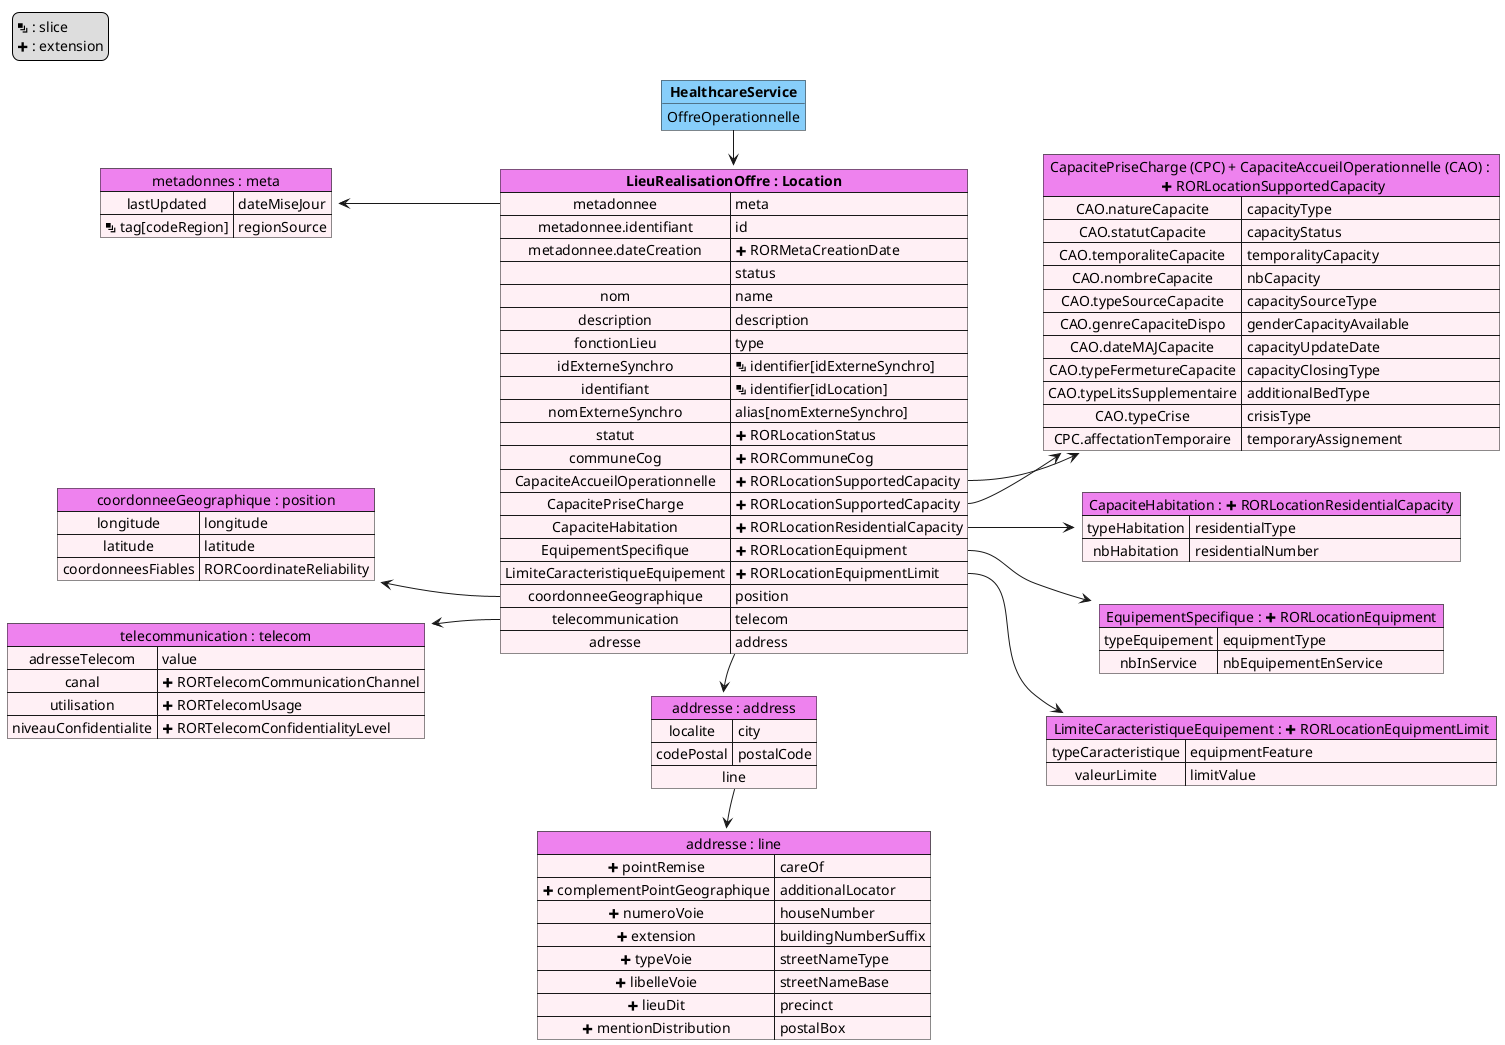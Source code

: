 @startuml mapping-Location

left to right direction

legend top left
  <&layers> : slice
  <&plus> : extension
endlegend


map "metadonnes : meta" as meta #back:LavenderBlush;header:Violet {
    lastUpdated => dateMiseJour 
    <&layers> tag[codeRegion] => regionSource
}

map "EquipementSpecifique : <&plus> RORLocationEquipment" as RORLocationEquipment #back:LavenderBlush;header:Violet {
    typeEquipement => equipmentType
    nbInService => nbEquipementEnService
}

map "LimiteCaracteristiqueEquipement : <&plus> RORLocationEquipmentLimit" as RORLocationEquipmentLimit #back:LavenderBlush;header:Violet {
    typeCaracteristique => equipmentFeature
    valeurLimite => limitValue
}

map "CapaciteHabitation : <&plus> RORLocationResidentialCapacity" as RORLocationResidentialCapacity #back:LavenderBlush;header:Violet {
    typeHabitation => residentialType
    nbHabitation => residentialNumber
}

map "CapacitePriseCharge (CPC) + CapaciteAccueilOperationnelle (CAO) : \n <&plus> RORLocationSupportedCapacity" as RORLocationSupportedCapacity #back:LavenderBlush;header:Violet {
    CAO.natureCapacite => capacityType
    CAO.statutCapacite => capacityStatus
    CAO.temporaliteCapacite => temporalityCapacity
    CAO.nombreCapacite => nbCapacity
    CAO.typeSourceCapacite => capacitySourceType
    CAO.genreCapaciteDispo => genderCapacityAvailable
    CAO.dateMAJCapacite => capacityUpdateDate
    CAO.typeFermetureCapacite => capacityClosingType
    CAO.typeLitsSupplementaire => additionalBedType
    CAO.typeCrise => crisisType
    CPC.affectationTemporaire => temporaryAssignement
}

map "telecommunication : telecom" as telecom #back:LavenderBlush;header:Violet {
    adresseTelecom => value
    canal => <&plus> RORTelecomCommunicationChannel
    utilisation => <&plus> RORTelecomUsage
    niveauConfidentialite => <&plus> RORTelecomConfidentialityLevel
}

map "addresse : line" as addressLine #back:LavenderBlush;header:Violet {
    <&plus> pointRemise => careOf
    <&plus> complementPointGeographique => additionalLocator
    <&plus> numeroVoie => houseNumber
    <&plus> extension => buildingNumberSuffix
    <&plus> typeVoie => streetNameType
    <&plus> libelleVoie => streetNameBase
    <&plus> lieuDit => precinct
    <&plus> mentionDistribution => postalBox
}

map "addresse : address" as address #back:LavenderBlush;header:Violet {
    localite => city
    codePostal => postalCode
    line *-> addressLine
}

map "coordonneeGeographique : position" as position #back:LavenderBlush;header:Violet {
    longitude => longitude
    latitude => latitude
    coordonneesFiables => RORCoordinateReliability
}


map "**LieuRealisationOffre : Location**" as L #back:LavenderBlush;header:Violet {
    metadonnee => meta 
    metadonnee.identifiant => id
    metadonnee.dateCreation => <&plus> RORMetaCreationDate
    => status
    nom => name
    description => description
    fonctionLieu => type
    idExterneSynchro => <&layers> identifier[idExterneSynchro]
    identifiant => <&layers> identifier[idLocation]
    nomExterneSynchro => alias[nomExterneSynchro]
    statut => <&plus> RORLocationStatus
    communeCog => <&plus> RORCommuneCog
    CapaciteAccueilOperationnelle => <&plus> RORLocationSupportedCapacity 
    CapacitePriseCharge => <&plus> RORLocationSupportedCapacity
    CapaciteHabitation => <&plus> RORLocationResidentialCapacity
    EquipementSpecifique => <&plus> RORLocationEquipment
    LimiteCaracteristiqueEquipement => <&plus> RORLocationEquipmentLimit
    coordonneeGeographique => position
    telecommunication => telecom
    adresse => address
}

meta <-- L::metadonnee
telecom <-- L::telecommunication
position <-- L::coordonneeGeographique
L::adresse -> address
L::EquipementSpecifique --> RORLocationEquipment
L::LimiteCaracteristiqueEquipement --> RORLocationEquipmentLimit
L::CapaciteHabitation--> RORLocationResidentialCapacity
L::CapacitePriseCharge--> RORLocationSupportedCapacity
L::CapaciteAccueilOperationnelle --> RORLocationSupportedCapacity


object "**HealthcareService**" as HS #LightSkyBlue {
    OffreOperationnelle
}

HS -> L

@enduml